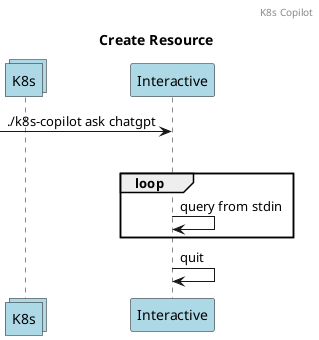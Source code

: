 @startuml Vault-Bootstrap
collections K8s #LightBlue
participant Interactive #LightBlue

header K8s Copilot

title Create Resource
-> Interactive : ./k8s-copilot ask chatgpt
group Start to chat
    loop
        Interactive -> Interactive : query from stdin
    end
Interactive -> Interactive : quit

@enduml